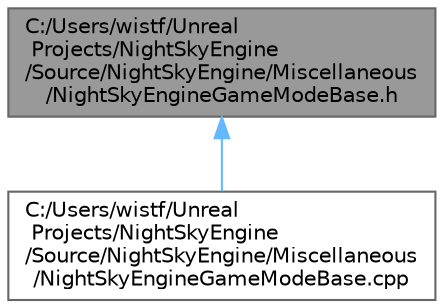 digraph "C:/Users/wistf/Unreal Projects/NightSkyEngine/Source/NightSkyEngine/Miscellaneous/NightSkyEngineGameModeBase.h"
{
 // LATEX_PDF_SIZE
  bgcolor="transparent";
  edge [fontname=Helvetica,fontsize=10,labelfontname=Helvetica,labelfontsize=10];
  node [fontname=Helvetica,fontsize=10,shape=box,height=0.2,width=0.4];
  Node1 [id="Node000001",label="C:/Users/wistf/Unreal\l Projects/NightSkyEngine\l/Source/NightSkyEngine/Miscellaneous\l/NightSkyEngineGameModeBase.h",height=0.2,width=0.4,color="gray40", fillcolor="grey60", style="filled", fontcolor="black",tooltip=" "];
  Node1 -> Node2 [id="edge1_Node000001_Node000002",dir="back",color="steelblue1",style="solid",tooltip=" "];
  Node2 [id="Node000002",label="C:/Users/wistf/Unreal\l Projects/NightSkyEngine\l/Source/NightSkyEngine/Miscellaneous\l/NightSkyEngineGameModeBase.cpp",height=0.2,width=0.4,color="grey40", fillcolor="white", style="filled",URL="$_night_sky_engine_game_mode_base_8cpp.html",tooltip=" "];
}
